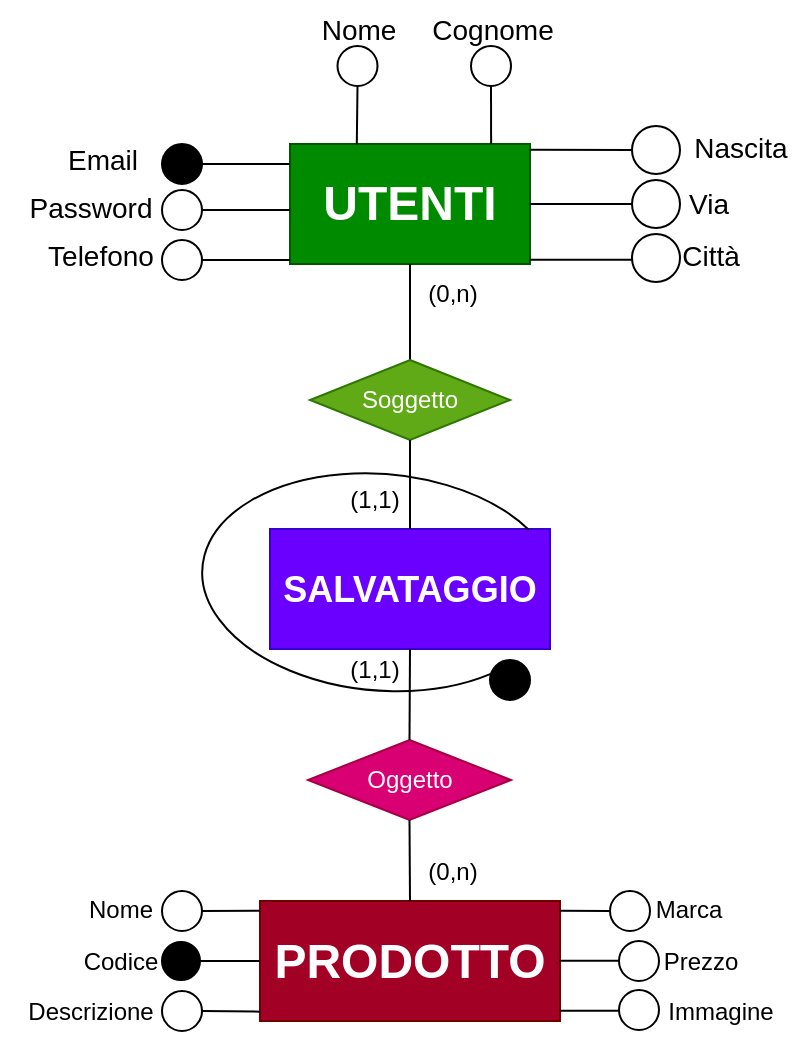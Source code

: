 <mxfile version="22.1.2" type="device">
  <diagram name="Pagina-1" id="eLGCSaUiyfs6_m6hanxQ">
    <mxGraphModel dx="863" dy="505" grid="1" gridSize="10" guides="1" tooltips="1" connect="1" arrows="1" fold="1" page="1" pageScale="1" pageWidth="827" pageHeight="1169" math="0" shadow="0">
      <root>
        <mxCell id="0" />
        <mxCell id="1" parent="0" />
        <mxCell id="IBUM7Amg459cs2K98uCv-1" value="&lt;b&gt;&lt;font style=&quot;font-size: 24px;&quot;&gt;UTENTI&lt;/font&gt;&lt;/b&gt;" style="rounded=0;whiteSpace=wrap;html=1;fillColor=#008a00;fontColor=#ffffff;strokeColor=#005700;" parent="1" vertex="1">
          <mxGeometry x="354" y="392" width="120" height="60" as="geometry" />
        </mxCell>
        <mxCell id="IBUM7Amg459cs2K98uCv-5" value="&lt;font style=&quot;font-size: 14px;&quot;&gt;Nome&lt;/font&gt;" style="text;html=1;align=center;verticalAlign=middle;resizable=0;points=[];autosize=1;strokeColor=none;fillColor=none;" parent="1" vertex="1">
          <mxGeometry x="357.75" y="320" width="60" height="30" as="geometry" />
        </mxCell>
        <mxCell id="IBUM7Amg459cs2K98uCv-6" value="&lt;font style=&quot;font-size: 14px;&quot;&gt;Cognome&lt;/font&gt;" style="text;html=1;align=center;verticalAlign=middle;resizable=0;points=[];autosize=1;strokeColor=none;fillColor=none;" parent="1" vertex="1">
          <mxGeometry x="414.5" y="320" width="80" height="30" as="geometry" />
        </mxCell>
        <mxCell id="IBUM7Amg459cs2K98uCv-7" value="&lt;font style=&quot;font-size: 14px;&quot;&gt;Telefono&lt;/font&gt;" style="text;html=1;align=center;verticalAlign=middle;resizable=0;points=[];autosize=1;strokeColor=none;fillColor=none;" parent="1" vertex="1">
          <mxGeometry x="219" y="433" width="80" height="30" as="geometry" />
        </mxCell>
        <mxCell id="IBUM7Amg459cs2K98uCv-8" value="&lt;font style=&quot;font-size: 14px;&quot;&gt;Città&lt;/font&gt;" style="text;html=1;align=center;verticalAlign=middle;resizable=0;points=[];autosize=1;strokeColor=none;fillColor=none;" parent="1" vertex="1">
          <mxGeometry x="538.5" y="433" width="50" height="30" as="geometry" />
        </mxCell>
        <mxCell id="IBUM7Amg459cs2K98uCv-9" value="&lt;font style=&quot;font-size: 14px;&quot;&gt;Via&lt;/font&gt;" style="text;html=1;align=center;verticalAlign=middle;resizable=0;points=[];autosize=1;strokeColor=none;fillColor=none;" parent="1" vertex="1">
          <mxGeometry x="543" y="407" width="40" height="30" as="geometry" />
        </mxCell>
        <mxCell id="IBUM7Amg459cs2K98uCv-10" value="&lt;font style=&quot;font-size: 14px;&quot;&gt;Nascita&lt;/font&gt;" style="text;html=1;align=center;verticalAlign=middle;resizable=0;points=[];autosize=1;strokeColor=none;fillColor=none;" parent="1" vertex="1">
          <mxGeometry x="544" y="379" width="70" height="30" as="geometry" />
        </mxCell>
        <mxCell id="IBUM7Amg459cs2K98uCv-11" value="" style="endArrow=none;html=1;rounded=0;entryX=0;entryY=0.5;entryDx=0;entryDy=0;exitX=1.002;exitY=0.048;exitDx=0;exitDy=0;exitPerimeter=0;" parent="1" source="IBUM7Amg459cs2K98uCv-1" target="IBUM7Amg459cs2K98uCv-12" edge="1">
          <mxGeometry width="50" height="50" relative="1" as="geometry">
            <mxPoint x="490" y="382" as="sourcePoint" />
            <mxPoint x="460" y="372" as="targetPoint" />
          </mxGeometry>
        </mxCell>
        <mxCell id="IBUM7Amg459cs2K98uCv-12" value="" style="ellipse;whiteSpace=wrap;html=1;aspect=fixed;" parent="1" vertex="1">
          <mxGeometry x="525" y="383" width="24" height="24" as="geometry" />
        </mxCell>
        <mxCell id="IBUM7Amg459cs2K98uCv-13" value="" style="endArrow=none;html=1;rounded=0;entryX=0.5;entryY=1;entryDx=0;entryDy=0;exitX=0.838;exitY=-0.001;exitDx=0;exitDy=0;exitPerimeter=0;" parent="1" source="IBUM7Amg459cs2K98uCv-1" target="IBUM7Amg459cs2K98uCv-14" edge="1">
          <mxGeometry width="50" height="50" relative="1" as="geometry">
            <mxPoint x="440" y="380" as="sourcePoint" />
            <mxPoint x="483.5" y="402" as="targetPoint" />
          </mxGeometry>
        </mxCell>
        <mxCell id="IBUM7Amg459cs2K98uCv-14" value="" style="ellipse;whiteSpace=wrap;html=1;aspect=fixed;" parent="1" vertex="1">
          <mxGeometry x="444.5" y="343" width="20" height="20" as="geometry" />
        </mxCell>
        <mxCell id="IBUM7Amg459cs2K98uCv-15" value="" style="endArrow=none;html=1;rounded=0;entryX=0.5;entryY=1;entryDx=0;entryDy=0;exitX=0.445;exitY=0.003;exitDx=0;exitDy=0;exitPerimeter=0;" parent="1" target="IBUM7Amg459cs2K98uCv-16" edge="1">
          <mxGeometry width="50" height="50" relative="1" as="geometry">
            <mxPoint x="387.4" y="392.18" as="sourcePoint" />
            <mxPoint x="377.75" y="362.34" as="targetPoint" />
          </mxGeometry>
        </mxCell>
        <mxCell id="IBUM7Amg459cs2K98uCv-16" value="" style="ellipse;whiteSpace=wrap;html=1;aspect=fixed;" parent="1" vertex="1">
          <mxGeometry x="377.75" y="343" width="20" height="20" as="geometry" />
        </mxCell>
        <mxCell id="IBUM7Amg459cs2K98uCv-17" value="" style="endArrow=none;html=1;rounded=0;exitX=-0.001;exitY=0.583;exitDx=0;exitDy=0;entryX=1;entryY=0.5;entryDx=0;entryDy=0;exitPerimeter=0;" parent="1" target="IBUM7Amg459cs2K98uCv-18" edge="1">
          <mxGeometry width="50" height="50" relative="1" as="geometry">
            <mxPoint x="354" y="450" as="sourcePoint" />
            <mxPoint x="490" y="425" as="targetPoint" />
          </mxGeometry>
        </mxCell>
        <mxCell id="IBUM7Amg459cs2K98uCv-18" value="" style="ellipse;whiteSpace=wrap;html=1;aspect=fixed;" parent="1" vertex="1">
          <mxGeometry x="290" y="440" width="20" height="20" as="geometry" />
        </mxCell>
        <mxCell id="IBUM7Amg459cs2K98uCv-19" value="" style="endArrow=none;html=1;rounded=0;exitX=1;exitY=0.5;exitDx=0;exitDy=0;entryX=0;entryY=0.5;entryDx=0;entryDy=0;" parent="1" source="IBUM7Amg459cs2K98uCv-1" target="IBUM7Amg459cs2K98uCv-20" edge="1">
          <mxGeometry width="50" height="50" relative="1" as="geometry">
            <mxPoint x="484" y="407" as="sourcePoint" />
            <mxPoint x="470" y="382" as="targetPoint" />
          </mxGeometry>
        </mxCell>
        <mxCell id="IBUM7Amg459cs2K98uCv-20" value="" style="ellipse;whiteSpace=wrap;html=1;aspect=fixed;" parent="1" vertex="1">
          <mxGeometry x="525" y="410" width="24" height="24" as="geometry" />
        </mxCell>
        <mxCell id="IBUM7Amg459cs2K98uCv-21" value="" style="endArrow=none;html=1;rounded=0;exitX=1.002;exitY=0.077;exitDx=0;exitDy=0;entryX=0;entryY=0.5;entryDx=0;entryDy=0;exitPerimeter=0;" parent="1" edge="1">
          <mxGeometry width="50" height="50" relative="1" as="geometry">
            <mxPoint x="474" y="449.83" as="sourcePoint" />
            <mxPoint x="525" y="449.83" as="targetPoint" />
          </mxGeometry>
        </mxCell>
        <mxCell id="IBUM7Amg459cs2K98uCv-22" value="" style="ellipse;whiteSpace=wrap;html=1;aspect=fixed;" parent="1" vertex="1">
          <mxGeometry x="525" y="437" width="24" height="24" as="geometry" />
        </mxCell>
        <mxCell id="IBUM7Amg459cs2K98uCv-23" value="&lt;font style=&quot;font-size: 24px;&quot;&gt;&lt;b&gt;PRODOTTO&lt;/b&gt;&lt;/font&gt;" style="rounded=0;whiteSpace=wrap;html=1;fillColor=#a20025;fontColor=#ffffff;strokeColor=#6F0000;" parent="1" vertex="1">
          <mxGeometry x="339" y="770.5" width="150" height="60" as="geometry" />
        </mxCell>
        <mxCell id="IBUM7Amg459cs2K98uCv-24" value="" style="ellipse;whiteSpace=wrap;html=1;aspect=fixed;" parent="1" vertex="1">
          <mxGeometry x="290" y="765.5" width="20" height="20" as="geometry" />
        </mxCell>
        <mxCell id="IBUM7Amg459cs2K98uCv-25" value="Nome" style="text;html=1;align=center;verticalAlign=middle;resizable=0;points=[];autosize=1;strokeColor=none;fillColor=none;" parent="1" vertex="1">
          <mxGeometry x="239" y="760" width="60" height="30" as="geometry" />
        </mxCell>
        <mxCell id="IBUM7Amg459cs2K98uCv-26" value="Codice" style="text;html=1;align=center;verticalAlign=middle;resizable=0;points=[];autosize=1;strokeColor=none;fillColor=none;" parent="1" vertex="1">
          <mxGeometry x="239" y="785.5" width="60" height="30" as="geometry" />
        </mxCell>
        <mxCell id="IBUM7Amg459cs2K98uCv-27" value="Marca" style="text;html=1;align=center;verticalAlign=middle;resizable=0;points=[];autosize=1;strokeColor=none;fillColor=none;" parent="1" vertex="1">
          <mxGeometry x="523" y="760" width="60" height="30" as="geometry" />
        </mxCell>
        <mxCell id="IBUM7Amg459cs2K98uCv-28" value="Descrizione" style="text;html=1;align=center;verticalAlign=middle;resizable=0;points=[];autosize=1;strokeColor=none;fillColor=none;" parent="1" vertex="1">
          <mxGeometry x="209" y="810.5" width="90" height="30" as="geometry" />
        </mxCell>
        <mxCell id="IBUM7Amg459cs2K98uCv-29" value="Immagine" style="text;html=1;align=center;verticalAlign=middle;resizable=0;points=[];autosize=1;strokeColor=none;fillColor=none;" parent="1" vertex="1">
          <mxGeometry x="528.5" y="810.5" width="80" height="30" as="geometry" />
        </mxCell>
        <mxCell id="IBUM7Amg459cs2K98uCv-30" value="Prezzo" style="text;html=1;align=center;verticalAlign=middle;resizable=0;points=[];autosize=1;strokeColor=none;fillColor=none;" parent="1" vertex="1">
          <mxGeometry x="528.5" y="785.5" width="60" height="30" as="geometry" />
        </mxCell>
        <mxCell id="IBUM7Amg459cs2K98uCv-31" value="&lt;font style=&quot;font-size: 14px;&quot;&gt;Email&lt;/font&gt;" style="text;html=1;align=center;verticalAlign=middle;resizable=0;points=[];autosize=1;strokeColor=none;fillColor=none;" parent="1" vertex="1">
          <mxGeometry x="230" y="385" width="60" height="30" as="geometry" />
        </mxCell>
        <mxCell id="IBUM7Amg459cs2K98uCv-32" value="" style="endArrow=none;html=1;rounded=0;exitX=-0.001;exitY=0.583;exitDx=0;exitDy=0;entryX=1;entryY=0.5;entryDx=0;entryDy=0;exitPerimeter=0;" parent="1" target="IBUM7Amg459cs2K98uCv-33" edge="1">
          <mxGeometry width="50" height="50" relative="1" as="geometry">
            <mxPoint x="354" y="402" as="sourcePoint" />
            <mxPoint x="490" y="377" as="targetPoint" />
          </mxGeometry>
        </mxCell>
        <mxCell id="IBUM7Amg459cs2K98uCv-33" value="" style="ellipse;whiteSpace=wrap;html=1;aspect=fixed;fillColor=#000000;" parent="1" vertex="1">
          <mxGeometry x="290" y="392" width="20" height="20" as="geometry" />
        </mxCell>
        <mxCell id="IBUM7Amg459cs2K98uCv-34" value="&lt;font style=&quot;font-size: 14px;&quot;&gt;Password&lt;/font&gt;" style="text;html=1;align=center;verticalAlign=middle;resizable=0;points=[];autosize=1;strokeColor=none;fillColor=none;" parent="1" vertex="1">
          <mxGeometry x="214" y="409" width="80" height="30" as="geometry" />
        </mxCell>
        <mxCell id="IBUM7Amg459cs2K98uCv-35" value="" style="endArrow=none;html=1;rounded=0;exitX=-0.001;exitY=0.583;exitDx=0;exitDy=0;entryX=1;entryY=0.5;entryDx=0;entryDy=0;exitPerimeter=0;" parent="1" target="IBUM7Amg459cs2K98uCv-36" edge="1">
          <mxGeometry width="50" height="50" relative="1" as="geometry">
            <mxPoint x="354" y="425" as="sourcePoint" />
            <mxPoint x="490" y="400" as="targetPoint" />
          </mxGeometry>
        </mxCell>
        <mxCell id="IBUM7Amg459cs2K98uCv-36" value="" style="ellipse;whiteSpace=wrap;html=1;aspect=fixed;" parent="1" vertex="1">
          <mxGeometry x="290" y="415" width="20" height="20" as="geometry" />
        </mxCell>
        <mxCell id="IBUM7Amg459cs2K98uCv-37" value="" style="ellipse;whiteSpace=wrap;html=1;aspect=fixed;" parent="1" vertex="1">
          <mxGeometry x="518.5" y="790.5" width="20" height="20" as="geometry" />
        </mxCell>
        <mxCell id="IBUM7Amg459cs2K98uCv-38" value="" style="ellipse;whiteSpace=wrap;html=1;aspect=fixed;" parent="1" vertex="1">
          <mxGeometry x="514" y="765.5" width="20" height="20" as="geometry" />
        </mxCell>
        <mxCell id="IBUM7Amg459cs2K98uCv-39" value="" style="ellipse;whiteSpace=wrap;html=1;aspect=fixed;" parent="1" vertex="1">
          <mxGeometry x="290" y="815.5" width="20" height="20" as="geometry" />
        </mxCell>
        <mxCell id="IBUM7Amg459cs2K98uCv-40" value="" style="ellipse;whiteSpace=wrap;html=1;aspect=fixed;fillColor=#000000;" parent="1" vertex="1">
          <mxGeometry x="290" y="791" width="19" height="19" as="geometry" />
        </mxCell>
        <mxCell id="IBUM7Amg459cs2K98uCv-41" value="" style="endArrow=none;html=1;rounded=0;entryX=0;entryY=0.5;entryDx=0;entryDy=0;exitX=1;exitY=0.5;exitDx=0;exitDy=0;" parent="1" source="IBUM7Amg459cs2K98uCv-40" target="IBUM7Amg459cs2K98uCv-23" edge="1">
          <mxGeometry width="50" height="50" relative="1" as="geometry">
            <mxPoint x="310" y="795.5" as="sourcePoint" />
            <mxPoint x="360" y="745.5" as="targetPoint" />
          </mxGeometry>
        </mxCell>
        <mxCell id="IBUM7Amg459cs2K98uCv-42" value="" style="endArrow=none;html=1;rounded=0;exitX=1;exitY=0.5;exitDx=0;exitDy=0;entryX=0;entryY=0.082;entryDx=0;entryDy=0;entryPerimeter=0;" parent="1" source="IBUM7Amg459cs2K98uCv-24" target="IBUM7Amg459cs2K98uCv-23" edge="1">
          <mxGeometry width="50" height="50" relative="1" as="geometry">
            <mxPoint x="320" y="755.5" as="sourcePoint" />
            <mxPoint x="330" y="765.5" as="targetPoint" />
          </mxGeometry>
        </mxCell>
        <mxCell id="IBUM7Amg459cs2K98uCv-43" value="" style="endArrow=none;html=1;rounded=0;exitX=1;exitY=0.5;exitDx=0;exitDy=0;entryX=0.001;entryY=0.922;entryDx=0;entryDy=0;entryPerimeter=0;" parent="1" source="IBUM7Amg459cs2K98uCv-39" target="IBUM7Amg459cs2K98uCv-23" edge="1">
          <mxGeometry width="50" height="50" relative="1" as="geometry">
            <mxPoint x="310" y="873.5" as="sourcePoint" />
            <mxPoint x="330" y="825.5" as="targetPoint" />
          </mxGeometry>
        </mxCell>
        <mxCell id="IBUM7Amg459cs2K98uCv-44" value="" style="ellipse;whiteSpace=wrap;html=1;aspect=fixed;" parent="1" vertex="1">
          <mxGeometry x="518.5" y="815" width="20" height="20" as="geometry" />
        </mxCell>
        <mxCell id="IBUM7Amg459cs2K98uCv-45" value="" style="endArrow=none;html=1;rounded=0;entryX=0;entryY=0.5;entryDx=0;entryDy=0;exitX=1;exitY=0.082;exitDx=0;exitDy=0;exitPerimeter=0;" parent="1" source="IBUM7Amg459cs2K98uCv-23" target="IBUM7Amg459cs2K98uCv-38" edge="1">
          <mxGeometry width="50" height="50" relative="1" as="geometry">
            <mxPoint x="490" y="755.5" as="sourcePoint" />
            <mxPoint x="510" y="755.5" as="targetPoint" />
          </mxGeometry>
        </mxCell>
        <mxCell id="IBUM7Amg459cs2K98uCv-46" value="" style="endArrow=none;html=1;rounded=0;entryX=0;entryY=0.5;entryDx=0;entryDy=0;exitX=1;exitY=0.082;exitDx=0;exitDy=0;exitPerimeter=0;" parent="1" edge="1">
          <mxGeometry width="50" height="50" relative="1" as="geometry">
            <mxPoint x="488.5" y="800.33" as="sourcePoint" />
            <mxPoint x="518.5" y="800.33" as="targetPoint" />
          </mxGeometry>
        </mxCell>
        <mxCell id="IBUM7Amg459cs2K98uCv-47" value="" style="endArrow=none;html=1;rounded=0;entryX=0;entryY=0.5;entryDx=0;entryDy=0;exitX=1;exitY=0.082;exitDx=0;exitDy=0;exitPerimeter=0;" parent="1" edge="1">
          <mxGeometry width="50" height="50" relative="1" as="geometry">
            <mxPoint x="489" y="825.33" as="sourcePoint" />
            <mxPoint x="519" y="825.33" as="targetPoint" />
          </mxGeometry>
        </mxCell>
        <mxCell id="IBUM7Amg459cs2K98uCv-50" value="" style="endArrow=none;html=1;rounded=0;entryX=0.5;entryY=1;entryDx=0;entryDy=0;exitX=0.5;exitY=0;exitDx=0;exitDy=0;" parent="1" source="IBUM7Amg459cs2K98uCv-55" target="IBUM7Amg459cs2K98uCv-1" edge="1">
          <mxGeometry width="50" height="50" relative="1" as="geometry">
            <mxPoint x="350" y="480" as="sourcePoint" />
            <mxPoint x="435.5" y="529" as="targetPoint" />
          </mxGeometry>
        </mxCell>
        <mxCell id="IBUM7Amg459cs2K98uCv-51" value="(0,n)" style="text;html=1;align=center;verticalAlign=middle;resizable=0;points=[];autosize=1;strokeColor=none;fillColor=none;rotation=0;" parent="1" vertex="1">
          <mxGeometry x="409.5" y="452" width="50" height="30" as="geometry" />
        </mxCell>
        <mxCell id="IBUM7Amg459cs2K98uCv-52" value="(0,n)" style="text;html=1;align=center;verticalAlign=middle;resizable=0;points=[];autosize=1;strokeColor=none;fillColor=none;rotation=0;" parent="1" vertex="1">
          <mxGeometry x="409.5" y="740.5" width="50" height="30" as="geometry" />
        </mxCell>
        <mxCell id="IBUM7Amg459cs2K98uCv-53" value="&lt;b&gt;&lt;font style=&quot;font-size: 18px;&quot;&gt;SALVATAGGIO&lt;/font&gt;&lt;/b&gt;" style="whiteSpace=wrap;html=1;fillColor=#6a00ff;fontColor=#ffffff;strokeColor=#3700CC;" parent="1" vertex="1">
          <mxGeometry x="344" y="584.5" width="140" height="60" as="geometry" />
        </mxCell>
        <mxCell id="IBUM7Amg459cs2K98uCv-54" value="Oggetto" style="rhombus;whiteSpace=wrap;html=1;fillColor=#d80073;fontColor=#ffffff;strokeColor=#A50040;" parent="1" vertex="1">
          <mxGeometry x="363" y="690" width="101.5" height="40" as="geometry" />
        </mxCell>
        <mxCell id="IBUM7Amg459cs2K98uCv-55" value="Soggetto" style="rhombus;whiteSpace=wrap;html=1;fillColor=#60a917;fontColor=#ffffff;strokeColor=#2D7600;" parent="1" vertex="1">
          <mxGeometry x="364" y="500" width="100" height="40" as="geometry" />
        </mxCell>
        <mxCell id="IBUM7Amg459cs2K98uCv-56" value="" style="endArrow=none;html=1;rounded=0;entryX=0.5;entryY=1;entryDx=0;entryDy=0;exitX=0.5;exitY=0;exitDx=0;exitDy=0;" parent="1" source="IBUM7Amg459cs2K98uCv-54" target="IBUM7Amg459cs2K98uCv-53" edge="1">
          <mxGeometry width="50" height="50" relative="1" as="geometry">
            <mxPoint x="249" y="720" as="sourcePoint" />
            <mxPoint x="299" y="670" as="targetPoint" />
          </mxGeometry>
        </mxCell>
        <mxCell id="IBUM7Amg459cs2K98uCv-57" value="" style="endArrow=none;html=1;rounded=0;exitX=0.5;exitY=0;exitDx=0;exitDy=0;entryX=0.5;entryY=1;entryDx=0;entryDy=0;" parent="1" source="IBUM7Amg459cs2K98uCv-23" target="IBUM7Amg459cs2K98uCv-54" edge="1">
          <mxGeometry width="50" height="50" relative="1" as="geometry">
            <mxPoint x="451" y="750" as="sourcePoint" />
            <mxPoint x="501" y="700" as="targetPoint" />
          </mxGeometry>
        </mxCell>
        <mxCell id="IBUM7Amg459cs2K98uCv-61" value="" style="endArrow=none;html=1;rounded=0;entryX=0.5;entryY=1;entryDx=0;entryDy=0;exitX=0.5;exitY=0;exitDx=0;exitDy=0;" parent="1" source="IBUM7Amg459cs2K98uCv-53" target="IBUM7Amg459cs2K98uCv-55" edge="1">
          <mxGeometry width="50" height="50" relative="1" as="geometry">
            <mxPoint x="274.5" y="570" as="sourcePoint" />
            <mxPoint x="324.5" y="520" as="targetPoint" />
          </mxGeometry>
        </mxCell>
        <mxCell id="IBUM7Amg459cs2K98uCv-62" value="(1,1)" style="text;html=1;align=center;verticalAlign=middle;resizable=0;points=[];autosize=1;strokeColor=none;fillColor=none;" parent="1" vertex="1">
          <mxGeometry x="371" y="640" width="50" height="30" as="geometry" />
        </mxCell>
        <mxCell id="IBUM7Amg459cs2K98uCv-63" value="(1,1)" style="text;html=1;align=center;verticalAlign=middle;resizable=0;points=[];autosize=1;strokeColor=none;fillColor=none;" parent="1" vertex="1">
          <mxGeometry x="371" y="555" width="50" height="30" as="geometry" />
        </mxCell>
        <mxCell id="IBUM7Amg459cs2K98uCv-66" value="" style="verticalLabelPosition=bottom;verticalAlign=top;html=1;shape=mxgraph.basic.arc;startAngle=0.386;endAngle=0.147;rotation=5;" parent="1" vertex="1">
          <mxGeometry x="309.91" y="557" width="179" height="108.25" as="geometry" />
        </mxCell>
        <mxCell id="IBUM7Amg459cs2K98uCv-68" value="" style="ellipse;whiteSpace=wrap;html=1;aspect=fixed;fillColor=#000000;" parent="1" vertex="1">
          <mxGeometry x="454" y="650" width="20" height="20" as="geometry" />
        </mxCell>
      </root>
    </mxGraphModel>
  </diagram>
</mxfile>
